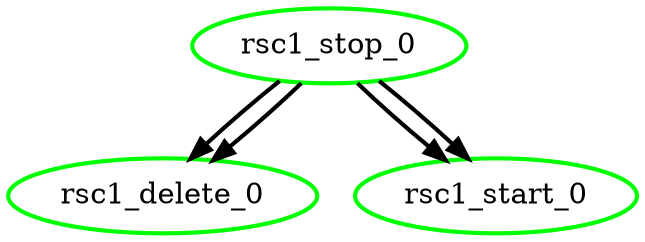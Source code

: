 digraph "g" {
	size = "30,30"
"rsc1_stop_0" [ tooltip="node1" style=bold color="green" fontcolor="black" ]
"rsc1_delete_0" [ tooltip="node1" style=bold color="green" fontcolor="black" ]
"rsc1_stop_0" [ tooltip="node2" style=bold color="green" fontcolor="black" ]
"rsc1_delete_0" [ tooltip="node2" style=bold color="green" fontcolor="black" ]
"rsc1_start_0" [ tooltip="node1" style=bold color="green" fontcolor="black" ]
"rsc1_stop_0" -> "rsc1_delete_0" [ style = bold]
"rsc1_stop_0" -> "rsc1_delete_0" [ style = bold]
"rsc1_stop_0" -> "rsc1_start_0" [ style = bold]
"rsc1_stop_0" -> "rsc1_start_0" [ style = bold]
}
